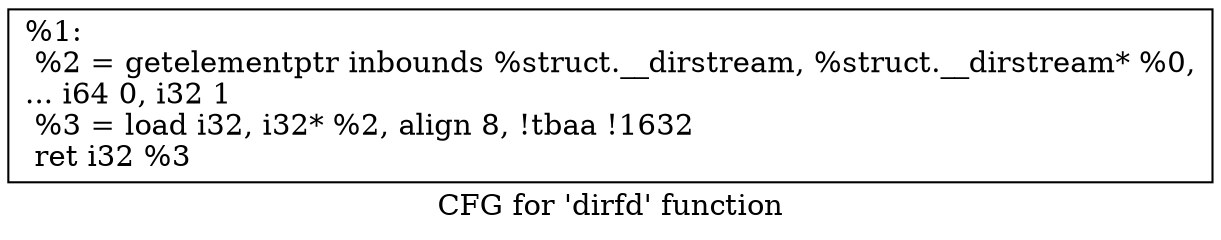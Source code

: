 digraph "CFG for 'dirfd' function" {
	label="CFG for 'dirfd' function";

	Node0x19298c0 [shape=record,label="{%1:\l  %2 = getelementptr inbounds %struct.__dirstream, %struct.__dirstream* %0,\l... i64 0, i32 1\l  %3 = load i32, i32* %2, align 8, !tbaa !1632\l  ret i32 %3\l}"];
}
